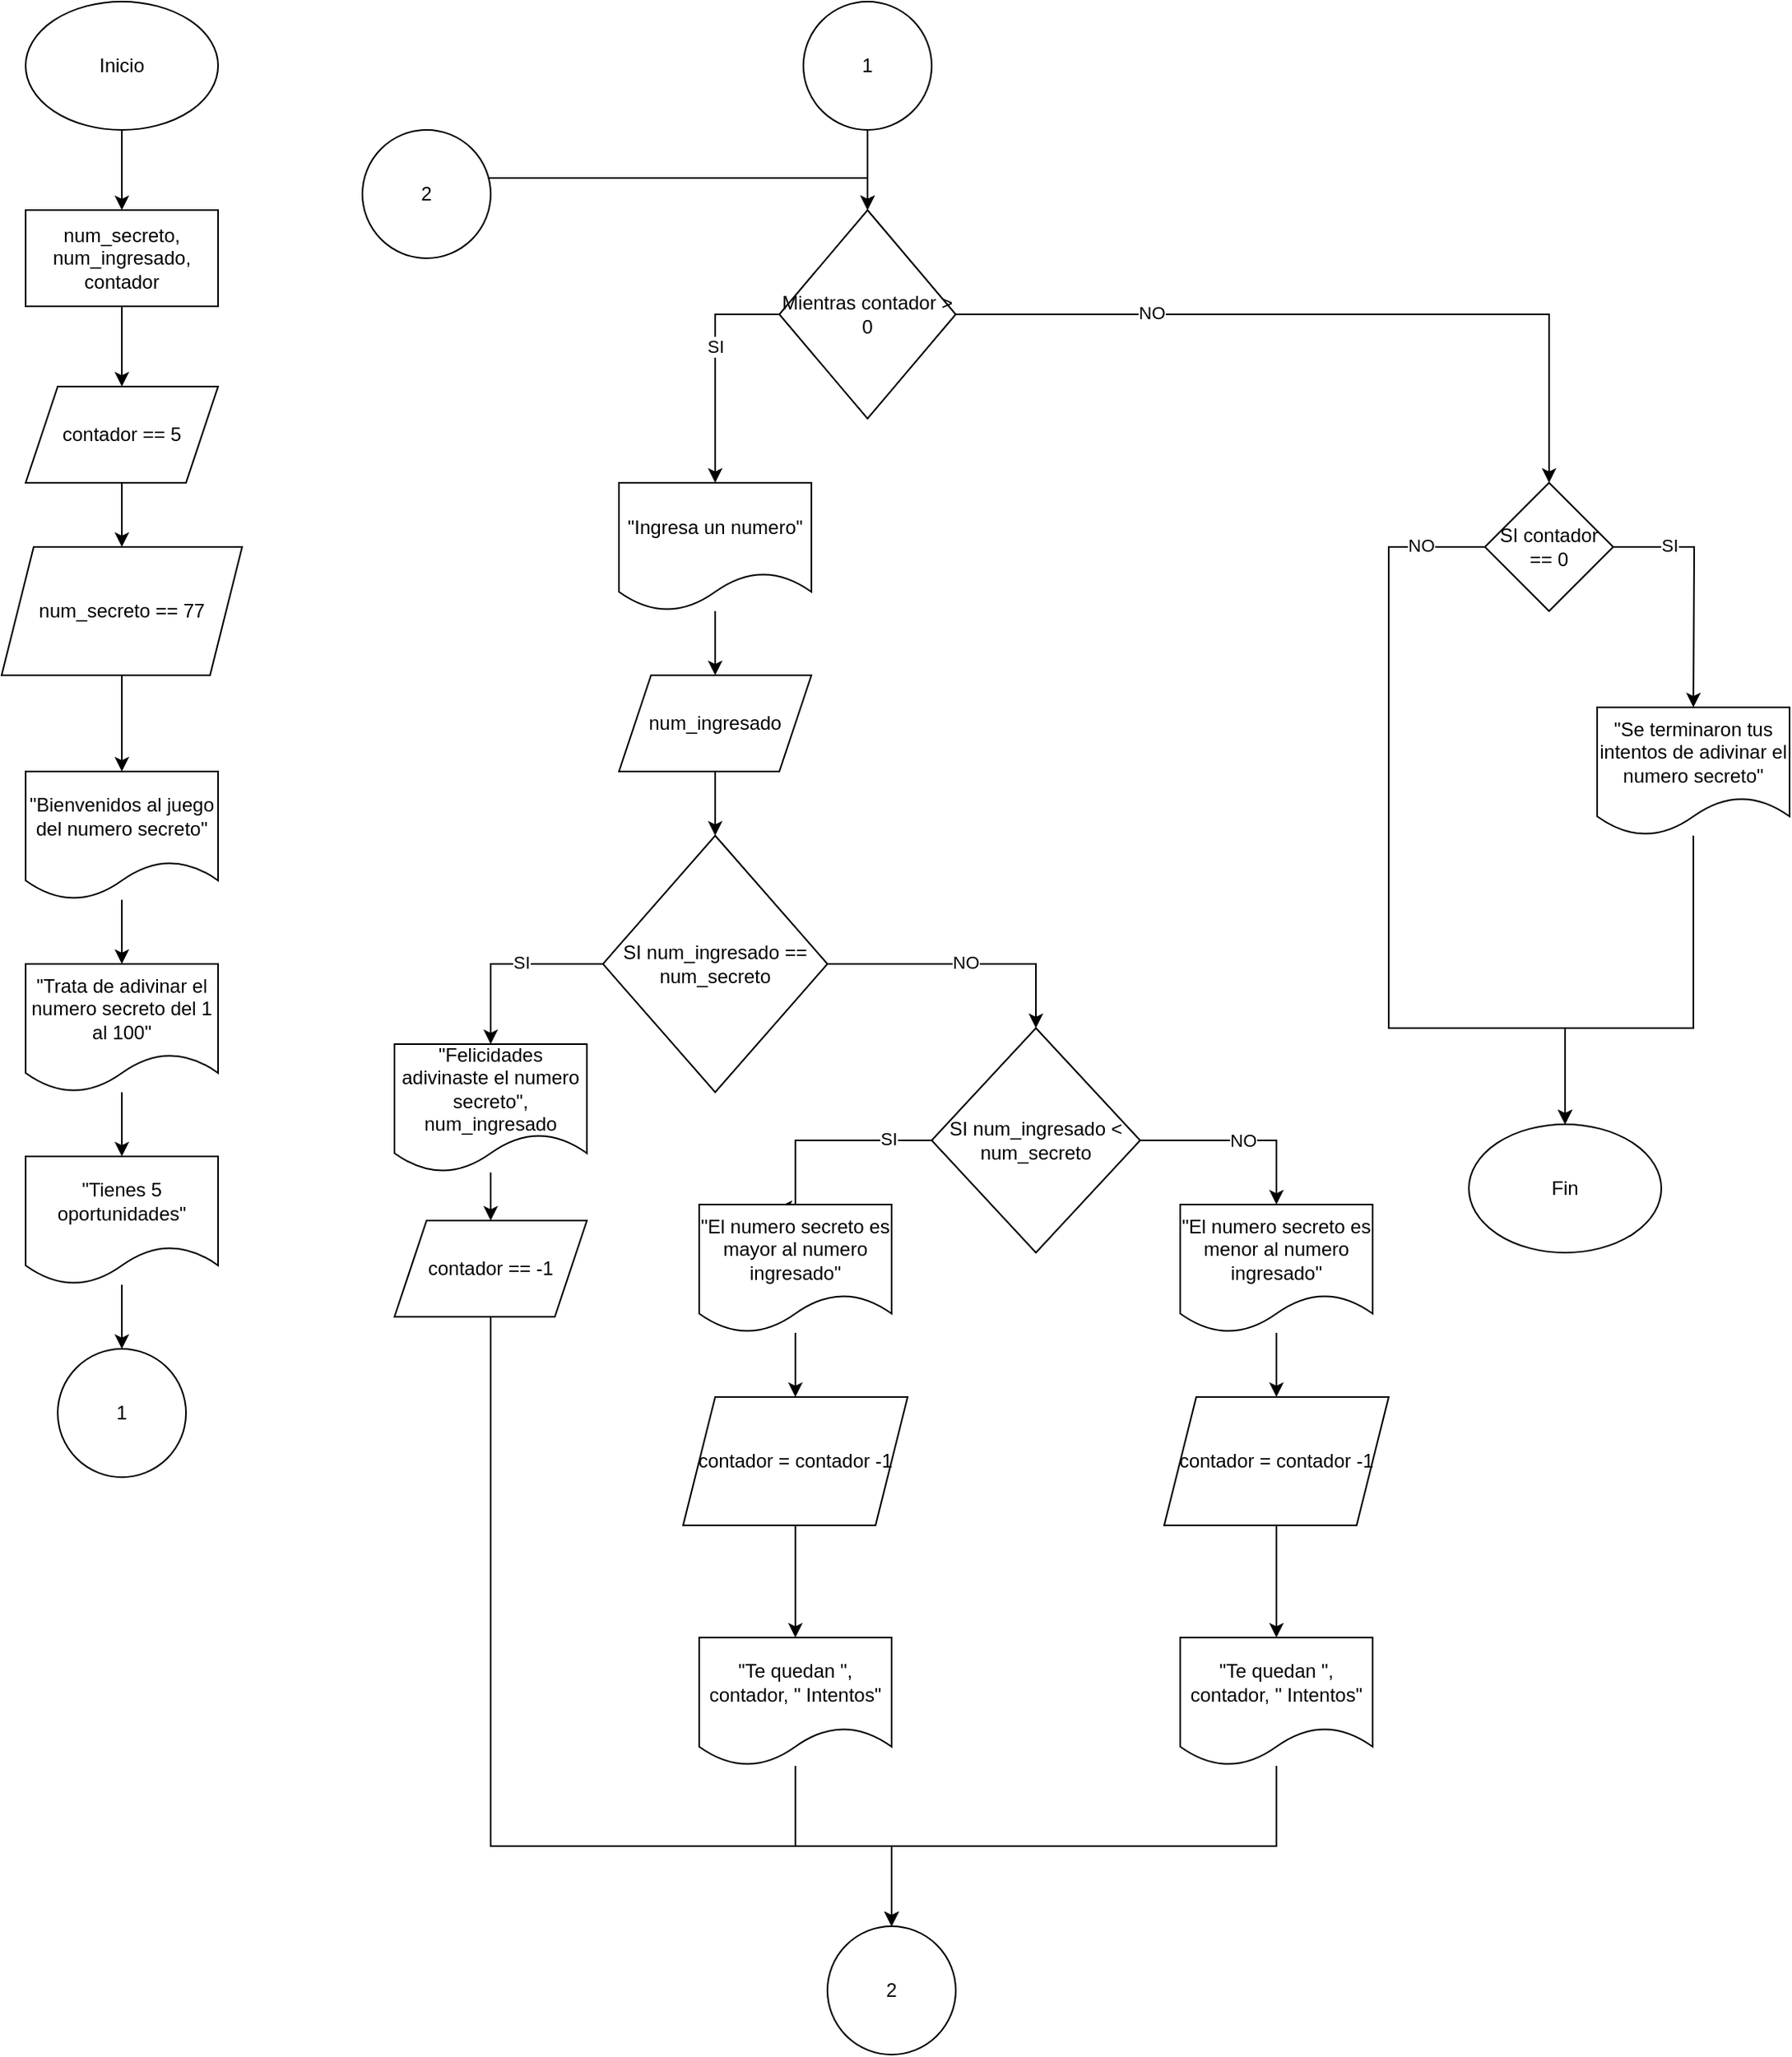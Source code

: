 <mxfile version="20.2.7" type="github">
  <diagram id="he9e8yZKLL6todt3Yjkm" name="Página-1">
    <mxGraphModel dx="868" dy="468" grid="1" gridSize="10" guides="1" tooltips="1" connect="1" arrows="1" fold="1" page="1" pageScale="1" pageWidth="827" pageHeight="1169" math="0" shadow="0">
      <root>
        <mxCell id="0" />
        <mxCell id="1" parent="0" />
        <mxCell id="f_MhYsNYescAF7t5SmXv-3" value="" style="edgeStyle=orthogonalEdgeStyle;rounded=0;orthogonalLoop=1;jettySize=auto;html=1;" edge="1" parent="1" source="f_MhYsNYescAF7t5SmXv-1" target="f_MhYsNYescAF7t5SmXv-2">
          <mxGeometry relative="1" as="geometry" />
        </mxCell>
        <mxCell id="f_MhYsNYescAF7t5SmXv-1" value="Inicio" style="ellipse;whiteSpace=wrap;html=1;" vertex="1" parent="1">
          <mxGeometry x="90" y="10" width="120" height="80" as="geometry" />
        </mxCell>
        <mxCell id="f_MhYsNYescAF7t5SmXv-5" value="" style="edgeStyle=orthogonalEdgeStyle;rounded=0;orthogonalLoop=1;jettySize=auto;html=1;" edge="1" parent="1" source="f_MhYsNYescAF7t5SmXv-2" target="f_MhYsNYescAF7t5SmXv-4">
          <mxGeometry relative="1" as="geometry" />
        </mxCell>
        <mxCell id="f_MhYsNYescAF7t5SmXv-2" value="num_secreto, num_ingresado, contador" style="rounded=0;whiteSpace=wrap;html=1;" vertex="1" parent="1">
          <mxGeometry x="90" y="140" width="120" height="60" as="geometry" />
        </mxCell>
        <mxCell id="f_MhYsNYescAF7t5SmXv-20" value="" style="edgeStyle=orthogonalEdgeStyle;rounded=0;orthogonalLoop=1;jettySize=auto;html=1;" edge="1" parent="1" source="f_MhYsNYescAF7t5SmXv-4" target="f_MhYsNYescAF7t5SmXv-19">
          <mxGeometry relative="1" as="geometry" />
        </mxCell>
        <mxCell id="f_MhYsNYescAF7t5SmXv-4" value="contador == 5" style="shape=parallelogram;perimeter=parallelogramPerimeter;whiteSpace=wrap;html=1;fixedSize=1;" vertex="1" parent="1">
          <mxGeometry x="90" y="250" width="120" height="60" as="geometry" />
        </mxCell>
        <mxCell id="f_MhYsNYescAF7t5SmXv-9" value="" style="edgeStyle=orthogonalEdgeStyle;rounded=0;orthogonalLoop=1;jettySize=auto;html=1;" edge="1" parent="1" source="f_MhYsNYescAF7t5SmXv-6" target="f_MhYsNYescAF7t5SmXv-8">
          <mxGeometry relative="1" as="geometry" />
        </mxCell>
        <mxCell id="f_MhYsNYescAF7t5SmXv-6" value="&quot;Bienvenidos al juego del numero secreto&quot;" style="shape=document;whiteSpace=wrap;html=1;boundedLbl=1;" vertex="1" parent="1">
          <mxGeometry x="90" y="490" width="120" height="80" as="geometry" />
        </mxCell>
        <mxCell id="f_MhYsNYescAF7t5SmXv-11" value="" style="edgeStyle=orthogonalEdgeStyle;rounded=0;orthogonalLoop=1;jettySize=auto;html=1;" edge="1" parent="1" source="f_MhYsNYescAF7t5SmXv-8" target="f_MhYsNYescAF7t5SmXv-10">
          <mxGeometry relative="1" as="geometry" />
        </mxCell>
        <mxCell id="f_MhYsNYescAF7t5SmXv-8" value="&quot;Trata de adivinar el numero secreto del 1 al 100&quot;" style="shape=document;whiteSpace=wrap;html=1;boundedLbl=1;" vertex="1" parent="1">
          <mxGeometry x="90" y="610" width="120" height="80" as="geometry" />
        </mxCell>
        <mxCell id="f_MhYsNYescAF7t5SmXv-13" value="" style="edgeStyle=orthogonalEdgeStyle;rounded=0;orthogonalLoop=1;jettySize=auto;html=1;" edge="1" parent="1" source="f_MhYsNYescAF7t5SmXv-10">
          <mxGeometry relative="1" as="geometry">
            <mxPoint x="150" y="850" as="targetPoint" />
          </mxGeometry>
        </mxCell>
        <mxCell id="f_MhYsNYescAF7t5SmXv-10" value="&quot;Tienes 5 oportunidades&quot;" style="shape=document;whiteSpace=wrap;html=1;boundedLbl=1;" vertex="1" parent="1">
          <mxGeometry x="90" y="730" width="120" height="80" as="geometry" />
        </mxCell>
        <mxCell id="f_MhYsNYescAF7t5SmXv-16" value="1" style="ellipse;whiteSpace=wrap;html=1;aspect=fixed;" vertex="1" parent="1">
          <mxGeometry x="110" y="850" width="80" height="80" as="geometry" />
        </mxCell>
        <mxCell id="f_MhYsNYescAF7t5SmXv-23" value="" style="edgeStyle=orthogonalEdgeStyle;rounded=0;orthogonalLoop=1;jettySize=auto;html=1;" edge="1" parent="1" source="f_MhYsNYescAF7t5SmXv-18" target="f_MhYsNYescAF7t5SmXv-22">
          <mxGeometry relative="1" as="geometry" />
        </mxCell>
        <mxCell id="f_MhYsNYescAF7t5SmXv-18" value="1" style="ellipse;whiteSpace=wrap;html=1;aspect=fixed;" vertex="1" parent="1">
          <mxGeometry x="575" y="10" width="80" height="80" as="geometry" />
        </mxCell>
        <mxCell id="f_MhYsNYescAF7t5SmXv-21" value="" style="edgeStyle=orthogonalEdgeStyle;rounded=0;orthogonalLoop=1;jettySize=auto;html=1;" edge="1" parent="1" source="f_MhYsNYescAF7t5SmXv-19" target="f_MhYsNYescAF7t5SmXv-6">
          <mxGeometry relative="1" as="geometry" />
        </mxCell>
        <mxCell id="f_MhYsNYescAF7t5SmXv-19" value="num_secreto == 77" style="shape=parallelogram;perimeter=parallelogramPerimeter;whiteSpace=wrap;html=1;fixedSize=1;" vertex="1" parent="1">
          <mxGeometry x="75" y="350" width="150" height="80" as="geometry" />
        </mxCell>
        <mxCell id="f_MhYsNYescAF7t5SmXv-28" style="edgeStyle=orthogonalEdgeStyle;rounded=0;orthogonalLoop=1;jettySize=auto;html=1;entryX=0.5;entryY=0;entryDx=0;entryDy=0;" edge="1" parent="1" source="f_MhYsNYescAF7t5SmXv-22">
          <mxGeometry relative="1" as="geometry">
            <mxPoint x="520" y="310" as="targetPoint" />
            <Array as="points">
              <mxPoint x="520" y="205" />
            </Array>
          </mxGeometry>
        </mxCell>
        <mxCell id="f_MhYsNYescAF7t5SmXv-60" value="SI" style="edgeLabel;html=1;align=center;verticalAlign=middle;resizable=0;points=[];" vertex="1" connectable="0" parent="f_MhYsNYescAF7t5SmXv-28">
          <mxGeometry x="-0.172" relative="1" as="geometry">
            <mxPoint as="offset" />
          </mxGeometry>
        </mxCell>
        <mxCell id="f_MhYsNYescAF7t5SmXv-55" style="edgeStyle=orthogonalEdgeStyle;rounded=0;orthogonalLoop=1;jettySize=auto;html=1;entryX=0.5;entryY=0;entryDx=0;entryDy=0;" edge="1" parent="1" source="f_MhYsNYescAF7t5SmXv-22" target="f_MhYsNYescAF7t5SmXv-56">
          <mxGeometry relative="1" as="geometry">
            <mxPoint x="880" y="250" as="targetPoint" />
          </mxGeometry>
        </mxCell>
        <mxCell id="f_MhYsNYescAF7t5SmXv-59" value="NO" style="edgeLabel;html=1;align=center;verticalAlign=middle;resizable=0;points=[];" vertex="1" connectable="0" parent="f_MhYsNYescAF7t5SmXv-55">
          <mxGeometry x="-0.487" y="1" relative="1" as="geometry">
            <mxPoint as="offset" />
          </mxGeometry>
        </mxCell>
        <mxCell id="f_MhYsNYescAF7t5SmXv-22" value="Mientras contador &amp;gt; 0" style="rhombus;whiteSpace=wrap;html=1;" vertex="1" parent="1">
          <mxGeometry x="560" y="140" width="110" height="130" as="geometry" />
        </mxCell>
        <mxCell id="f_MhYsNYescAF7t5SmXv-57" style="edgeStyle=orthogonalEdgeStyle;rounded=0;orthogonalLoop=1;jettySize=auto;html=1;" edge="1" parent="1" source="f_MhYsNYescAF7t5SmXv-56">
          <mxGeometry relative="1" as="geometry">
            <mxPoint x="1130" y="450" as="targetPoint" />
          </mxGeometry>
        </mxCell>
        <mxCell id="f_MhYsNYescAF7t5SmXv-61" value="SI" style="edgeLabel;html=1;align=center;verticalAlign=middle;resizable=0;points=[];" vertex="1" connectable="0" parent="f_MhYsNYescAF7t5SmXv-57">
          <mxGeometry x="-0.533" y="1" relative="1" as="geometry">
            <mxPoint as="offset" />
          </mxGeometry>
        </mxCell>
        <mxCell id="f_MhYsNYescAF7t5SmXv-63" style="edgeStyle=orthogonalEdgeStyle;rounded=0;orthogonalLoop=1;jettySize=auto;html=1;entryX=0.5;entryY=0;entryDx=0;entryDy=0;" edge="1" parent="1" source="f_MhYsNYescAF7t5SmXv-56" target="f_MhYsNYescAF7t5SmXv-62">
          <mxGeometry relative="1" as="geometry">
            <Array as="points">
              <mxPoint x="940" y="350" />
              <mxPoint x="940" y="650" />
            </Array>
          </mxGeometry>
        </mxCell>
        <mxCell id="f_MhYsNYescAF7t5SmXv-65" value="NO" style="edgeLabel;html=1;align=center;verticalAlign=middle;resizable=0;points=[];" vertex="1" connectable="0" parent="f_MhYsNYescAF7t5SmXv-63">
          <mxGeometry x="-0.849" y="-1" relative="1" as="geometry">
            <mxPoint as="offset" />
          </mxGeometry>
        </mxCell>
        <mxCell id="f_MhYsNYescAF7t5SmXv-56" value="SI contador == 0" style="rhombus;whiteSpace=wrap;html=1;" vertex="1" parent="1">
          <mxGeometry x="1000" y="310" width="80" height="80" as="geometry" />
        </mxCell>
        <mxCell id="f_MhYsNYescAF7t5SmXv-64" style="edgeStyle=orthogonalEdgeStyle;rounded=0;orthogonalLoop=1;jettySize=auto;html=1;entryX=0.5;entryY=0;entryDx=0;entryDy=0;" edge="1" parent="1" source="f_MhYsNYescAF7t5SmXv-58" target="f_MhYsNYescAF7t5SmXv-62">
          <mxGeometry relative="1" as="geometry">
            <mxPoint x="1100" y="650" as="targetPoint" />
            <Array as="points">
              <mxPoint x="1130" y="650" />
              <mxPoint x="1050" y="650" />
            </Array>
          </mxGeometry>
        </mxCell>
        <mxCell id="f_MhYsNYescAF7t5SmXv-58" value="&quot;Se terminaron tus intentos de adivinar el numero secreto&quot;" style="shape=document;whiteSpace=wrap;html=1;boundedLbl=1;" vertex="1" parent="1">
          <mxGeometry x="1070" y="450" width="120" height="80" as="geometry" />
        </mxCell>
        <mxCell id="f_MhYsNYescAF7t5SmXv-62" value="Fin" style="ellipse;whiteSpace=wrap;html=1;" vertex="1" parent="1">
          <mxGeometry x="990" y="710" width="120" height="80" as="geometry" />
        </mxCell>
        <mxCell id="f_MhYsNYescAF7t5SmXv-69" value="" style="edgeStyle=orthogonalEdgeStyle;rounded=0;orthogonalLoop=1;jettySize=auto;html=1;" edge="1" source="f_MhYsNYescAF7t5SmXv-70" target="f_MhYsNYescAF7t5SmXv-71" parent="1">
          <mxGeometry relative="1" as="geometry" />
        </mxCell>
        <mxCell id="f_MhYsNYescAF7t5SmXv-70" value="&quot;Ingresa un numero&quot;" style="shape=document;whiteSpace=wrap;html=1;boundedLbl=1;" vertex="1" parent="1">
          <mxGeometry x="460" y="310" width="120" height="80" as="geometry" />
        </mxCell>
        <mxCell id="f_MhYsNYescAF7t5SmXv-73" value="" style="edgeStyle=orthogonalEdgeStyle;rounded=0;orthogonalLoop=1;jettySize=auto;html=1;" edge="1" parent="1" source="f_MhYsNYescAF7t5SmXv-71" target="f_MhYsNYescAF7t5SmXv-72">
          <mxGeometry relative="1" as="geometry" />
        </mxCell>
        <mxCell id="f_MhYsNYescAF7t5SmXv-71" value="num_ingresado" style="shape=parallelogram;perimeter=parallelogramPerimeter;whiteSpace=wrap;html=1;fixedSize=1;" vertex="1" parent="1">
          <mxGeometry x="460" y="430" width="120" height="60" as="geometry" />
        </mxCell>
        <mxCell id="f_MhYsNYescAF7t5SmXv-78" style="edgeStyle=orthogonalEdgeStyle;rounded=0;orthogonalLoop=1;jettySize=auto;html=1;entryX=0.5;entryY=0;entryDx=0;entryDy=0;" edge="1" parent="1" source="f_MhYsNYescAF7t5SmXv-72" target="f_MhYsNYescAF7t5SmXv-74">
          <mxGeometry relative="1" as="geometry" />
        </mxCell>
        <mxCell id="f_MhYsNYescAF7t5SmXv-94" value="SI" style="edgeLabel;html=1;align=center;verticalAlign=middle;resizable=0;points=[];" vertex="1" connectable="0" parent="f_MhYsNYescAF7t5SmXv-78">
          <mxGeometry x="-0.15" y="-1" relative="1" as="geometry">
            <mxPoint as="offset" />
          </mxGeometry>
        </mxCell>
        <mxCell id="f_MhYsNYescAF7t5SmXv-81" style="edgeStyle=orthogonalEdgeStyle;rounded=0;orthogonalLoop=1;jettySize=auto;html=1;entryX=0.5;entryY=0;entryDx=0;entryDy=0;" edge="1" parent="1" source="f_MhYsNYescAF7t5SmXv-72" target="f_MhYsNYescAF7t5SmXv-80">
          <mxGeometry relative="1" as="geometry" />
        </mxCell>
        <mxCell id="f_MhYsNYescAF7t5SmXv-95" value="NO" style="edgeLabel;html=1;align=center;verticalAlign=middle;resizable=0;points=[];" vertex="1" connectable="0" parent="f_MhYsNYescAF7t5SmXv-81">
          <mxGeometry x="0.012" y="1" relative="1" as="geometry">
            <mxPoint as="offset" />
          </mxGeometry>
        </mxCell>
        <mxCell id="f_MhYsNYescAF7t5SmXv-72" value="SI num_ingresado == num_secreto" style="rhombus;whiteSpace=wrap;html=1;" vertex="1" parent="1">
          <mxGeometry x="450" y="530" width="140" height="160" as="geometry" />
        </mxCell>
        <mxCell id="f_MhYsNYescAF7t5SmXv-79" value="" style="edgeStyle=orthogonalEdgeStyle;rounded=0;orthogonalLoop=1;jettySize=auto;html=1;" edge="1" parent="1" source="f_MhYsNYescAF7t5SmXv-74" target="f_MhYsNYescAF7t5SmXv-76">
          <mxGeometry relative="1" as="geometry" />
        </mxCell>
        <mxCell id="f_MhYsNYescAF7t5SmXv-74" value="&quot;Felicidades adivinaste el numero secreto&quot;, num_ingresado" style="shape=document;whiteSpace=wrap;html=1;boundedLbl=1;" vertex="1" parent="1">
          <mxGeometry x="320" y="660" width="120" height="80" as="geometry" />
        </mxCell>
        <mxCell id="f_MhYsNYescAF7t5SmXv-102" style="edgeStyle=orthogonalEdgeStyle;rounded=0;orthogonalLoop=1;jettySize=auto;html=1;" edge="1" parent="1" source="f_MhYsNYescAF7t5SmXv-76">
          <mxGeometry relative="1" as="geometry">
            <mxPoint x="630" y="1210" as="targetPoint" />
            <Array as="points">
              <mxPoint x="380" y="1160" />
              <mxPoint x="630" y="1160" />
            </Array>
          </mxGeometry>
        </mxCell>
        <mxCell id="f_MhYsNYescAF7t5SmXv-76" value="contador == -1" style="shape=parallelogram;perimeter=parallelogramPerimeter;whiteSpace=wrap;html=1;fixedSize=1;" vertex="1" parent="1">
          <mxGeometry x="320" y="770" width="120" height="60" as="geometry" />
        </mxCell>
        <mxCell id="f_MhYsNYescAF7t5SmXv-84" style="edgeStyle=orthogonalEdgeStyle;rounded=0;orthogonalLoop=1;jettySize=auto;html=1;entryX=0.408;entryY=0.025;entryDx=0;entryDy=0;entryPerimeter=0;" edge="1" parent="1" source="f_MhYsNYescAF7t5SmXv-80" target="f_MhYsNYescAF7t5SmXv-82">
          <mxGeometry relative="1" as="geometry">
            <Array as="points">
              <mxPoint x="570" y="720" />
              <mxPoint x="570" y="762" />
            </Array>
          </mxGeometry>
        </mxCell>
        <mxCell id="f_MhYsNYescAF7t5SmXv-96" value="SI" style="edgeLabel;html=1;align=center;verticalAlign=middle;resizable=0;points=[];" vertex="1" connectable="0" parent="f_MhYsNYescAF7t5SmXv-84">
          <mxGeometry x="-0.609" y="-1" relative="1" as="geometry">
            <mxPoint as="offset" />
          </mxGeometry>
        </mxCell>
        <mxCell id="f_MhYsNYescAF7t5SmXv-93" style="edgeStyle=orthogonalEdgeStyle;rounded=0;orthogonalLoop=1;jettySize=auto;html=1;exitX=1;exitY=0.5;exitDx=0;exitDy=0;entryX=0.5;entryY=0;entryDx=0;entryDy=0;" edge="1" parent="1" source="f_MhYsNYescAF7t5SmXv-80" target="f_MhYsNYescAF7t5SmXv-89">
          <mxGeometry relative="1" as="geometry" />
        </mxCell>
        <mxCell id="f_MhYsNYescAF7t5SmXv-97" value="NO" style="edgeLabel;html=1;align=center;verticalAlign=middle;resizable=0;points=[];" vertex="1" connectable="0" parent="f_MhYsNYescAF7t5SmXv-93">
          <mxGeometry x="0.024" relative="1" as="geometry">
            <mxPoint as="offset" />
          </mxGeometry>
        </mxCell>
        <mxCell id="f_MhYsNYescAF7t5SmXv-80" value="SI num_ingresado &amp;lt; num_secreto" style="rhombus;whiteSpace=wrap;html=1;" vertex="1" parent="1">
          <mxGeometry x="655" y="650" width="130" height="140" as="geometry" />
        </mxCell>
        <mxCell id="f_MhYsNYescAF7t5SmXv-85" value="" style="edgeStyle=orthogonalEdgeStyle;rounded=0;orthogonalLoop=1;jettySize=auto;html=1;" edge="1" parent="1" source="f_MhYsNYescAF7t5SmXv-82" target="f_MhYsNYescAF7t5SmXv-83">
          <mxGeometry relative="1" as="geometry" />
        </mxCell>
        <mxCell id="f_MhYsNYescAF7t5SmXv-82" value="&quot;El numero secreto es mayor al numero ingresado&quot;" style="shape=document;whiteSpace=wrap;html=1;boundedLbl=1;" vertex="1" parent="1">
          <mxGeometry x="510" y="760" width="120" height="80" as="geometry" />
        </mxCell>
        <mxCell id="f_MhYsNYescAF7t5SmXv-87" value="" style="edgeStyle=orthogonalEdgeStyle;rounded=0;orthogonalLoop=1;jettySize=auto;html=1;" edge="1" parent="1" source="f_MhYsNYescAF7t5SmXv-83" target="f_MhYsNYescAF7t5SmXv-86">
          <mxGeometry relative="1" as="geometry" />
        </mxCell>
        <mxCell id="f_MhYsNYescAF7t5SmXv-83" value="contador = contador -1" style="shape=parallelogram;perimeter=parallelogramPerimeter;whiteSpace=wrap;html=1;fixedSize=1;" vertex="1" parent="1">
          <mxGeometry x="500" y="880" width="140" height="80" as="geometry" />
        </mxCell>
        <mxCell id="f_MhYsNYescAF7t5SmXv-99" style="edgeStyle=orthogonalEdgeStyle;rounded=0;orthogonalLoop=1;jettySize=auto;html=1;entryX=0.5;entryY=0;entryDx=0;entryDy=0;" edge="1" parent="1" source="f_MhYsNYescAF7t5SmXv-86" target="f_MhYsNYescAF7t5SmXv-98">
          <mxGeometry relative="1" as="geometry" />
        </mxCell>
        <mxCell id="f_MhYsNYescAF7t5SmXv-86" value="&quot;Te quedan &quot;, contador, &quot; Intentos&quot;" style="shape=document;whiteSpace=wrap;html=1;boundedLbl=1;" vertex="1" parent="1">
          <mxGeometry x="510" y="1030" width="120" height="80" as="geometry" />
        </mxCell>
        <mxCell id="f_MhYsNYescAF7t5SmXv-88" value="" style="edgeStyle=orthogonalEdgeStyle;rounded=0;orthogonalLoop=1;jettySize=auto;html=1;" edge="1" source="f_MhYsNYescAF7t5SmXv-89" target="f_MhYsNYescAF7t5SmXv-91" parent="1">
          <mxGeometry relative="1" as="geometry" />
        </mxCell>
        <mxCell id="f_MhYsNYescAF7t5SmXv-89" value="&quot;El numero secreto es menor al numero ingresado&quot;" style="shape=document;whiteSpace=wrap;html=1;boundedLbl=1;" vertex="1" parent="1">
          <mxGeometry x="810" y="760" width="120" height="80" as="geometry" />
        </mxCell>
        <mxCell id="f_MhYsNYescAF7t5SmXv-90" value="" style="edgeStyle=orthogonalEdgeStyle;rounded=0;orthogonalLoop=1;jettySize=auto;html=1;" edge="1" source="f_MhYsNYescAF7t5SmXv-91" target="f_MhYsNYescAF7t5SmXv-92" parent="1">
          <mxGeometry relative="1" as="geometry" />
        </mxCell>
        <mxCell id="f_MhYsNYescAF7t5SmXv-91" value="contador = contador -1" style="shape=parallelogram;perimeter=parallelogramPerimeter;whiteSpace=wrap;html=1;fixedSize=1;" vertex="1" parent="1">
          <mxGeometry x="800" y="880" width="140" height="80" as="geometry" />
        </mxCell>
        <mxCell id="f_MhYsNYescAF7t5SmXv-101" style="edgeStyle=orthogonalEdgeStyle;rounded=0;orthogonalLoop=1;jettySize=auto;html=1;entryX=0.5;entryY=0;entryDx=0;entryDy=0;" edge="1" parent="1" source="f_MhYsNYescAF7t5SmXv-92" target="f_MhYsNYescAF7t5SmXv-98">
          <mxGeometry relative="1" as="geometry">
            <Array as="points">
              <mxPoint x="870" y="1160" />
              <mxPoint x="630" y="1160" />
            </Array>
          </mxGeometry>
        </mxCell>
        <mxCell id="f_MhYsNYescAF7t5SmXv-92" value="&quot;Te quedan &quot;, contador, &quot; Intentos&quot;" style="shape=document;whiteSpace=wrap;html=1;boundedLbl=1;" vertex="1" parent="1">
          <mxGeometry x="810" y="1030" width="120" height="80" as="geometry" />
        </mxCell>
        <mxCell id="f_MhYsNYescAF7t5SmXv-98" value="2" style="ellipse;whiteSpace=wrap;html=1;aspect=fixed;" vertex="1" parent="1">
          <mxGeometry x="590" y="1210" width="80" height="80" as="geometry" />
        </mxCell>
        <mxCell id="f_MhYsNYescAF7t5SmXv-104" style="edgeStyle=orthogonalEdgeStyle;rounded=0;orthogonalLoop=1;jettySize=auto;html=1;entryX=0.5;entryY=0;entryDx=0;entryDy=0;" edge="1" parent="1" source="f_MhYsNYescAF7t5SmXv-103" target="f_MhYsNYescAF7t5SmXv-22">
          <mxGeometry relative="1" as="geometry">
            <Array as="points">
              <mxPoint x="615" y="120" />
            </Array>
          </mxGeometry>
        </mxCell>
        <mxCell id="f_MhYsNYescAF7t5SmXv-103" value="2" style="ellipse;whiteSpace=wrap;html=1;aspect=fixed;" vertex="1" parent="1">
          <mxGeometry x="300" y="90" width="80" height="80" as="geometry" />
        </mxCell>
      </root>
    </mxGraphModel>
  </diagram>
</mxfile>
